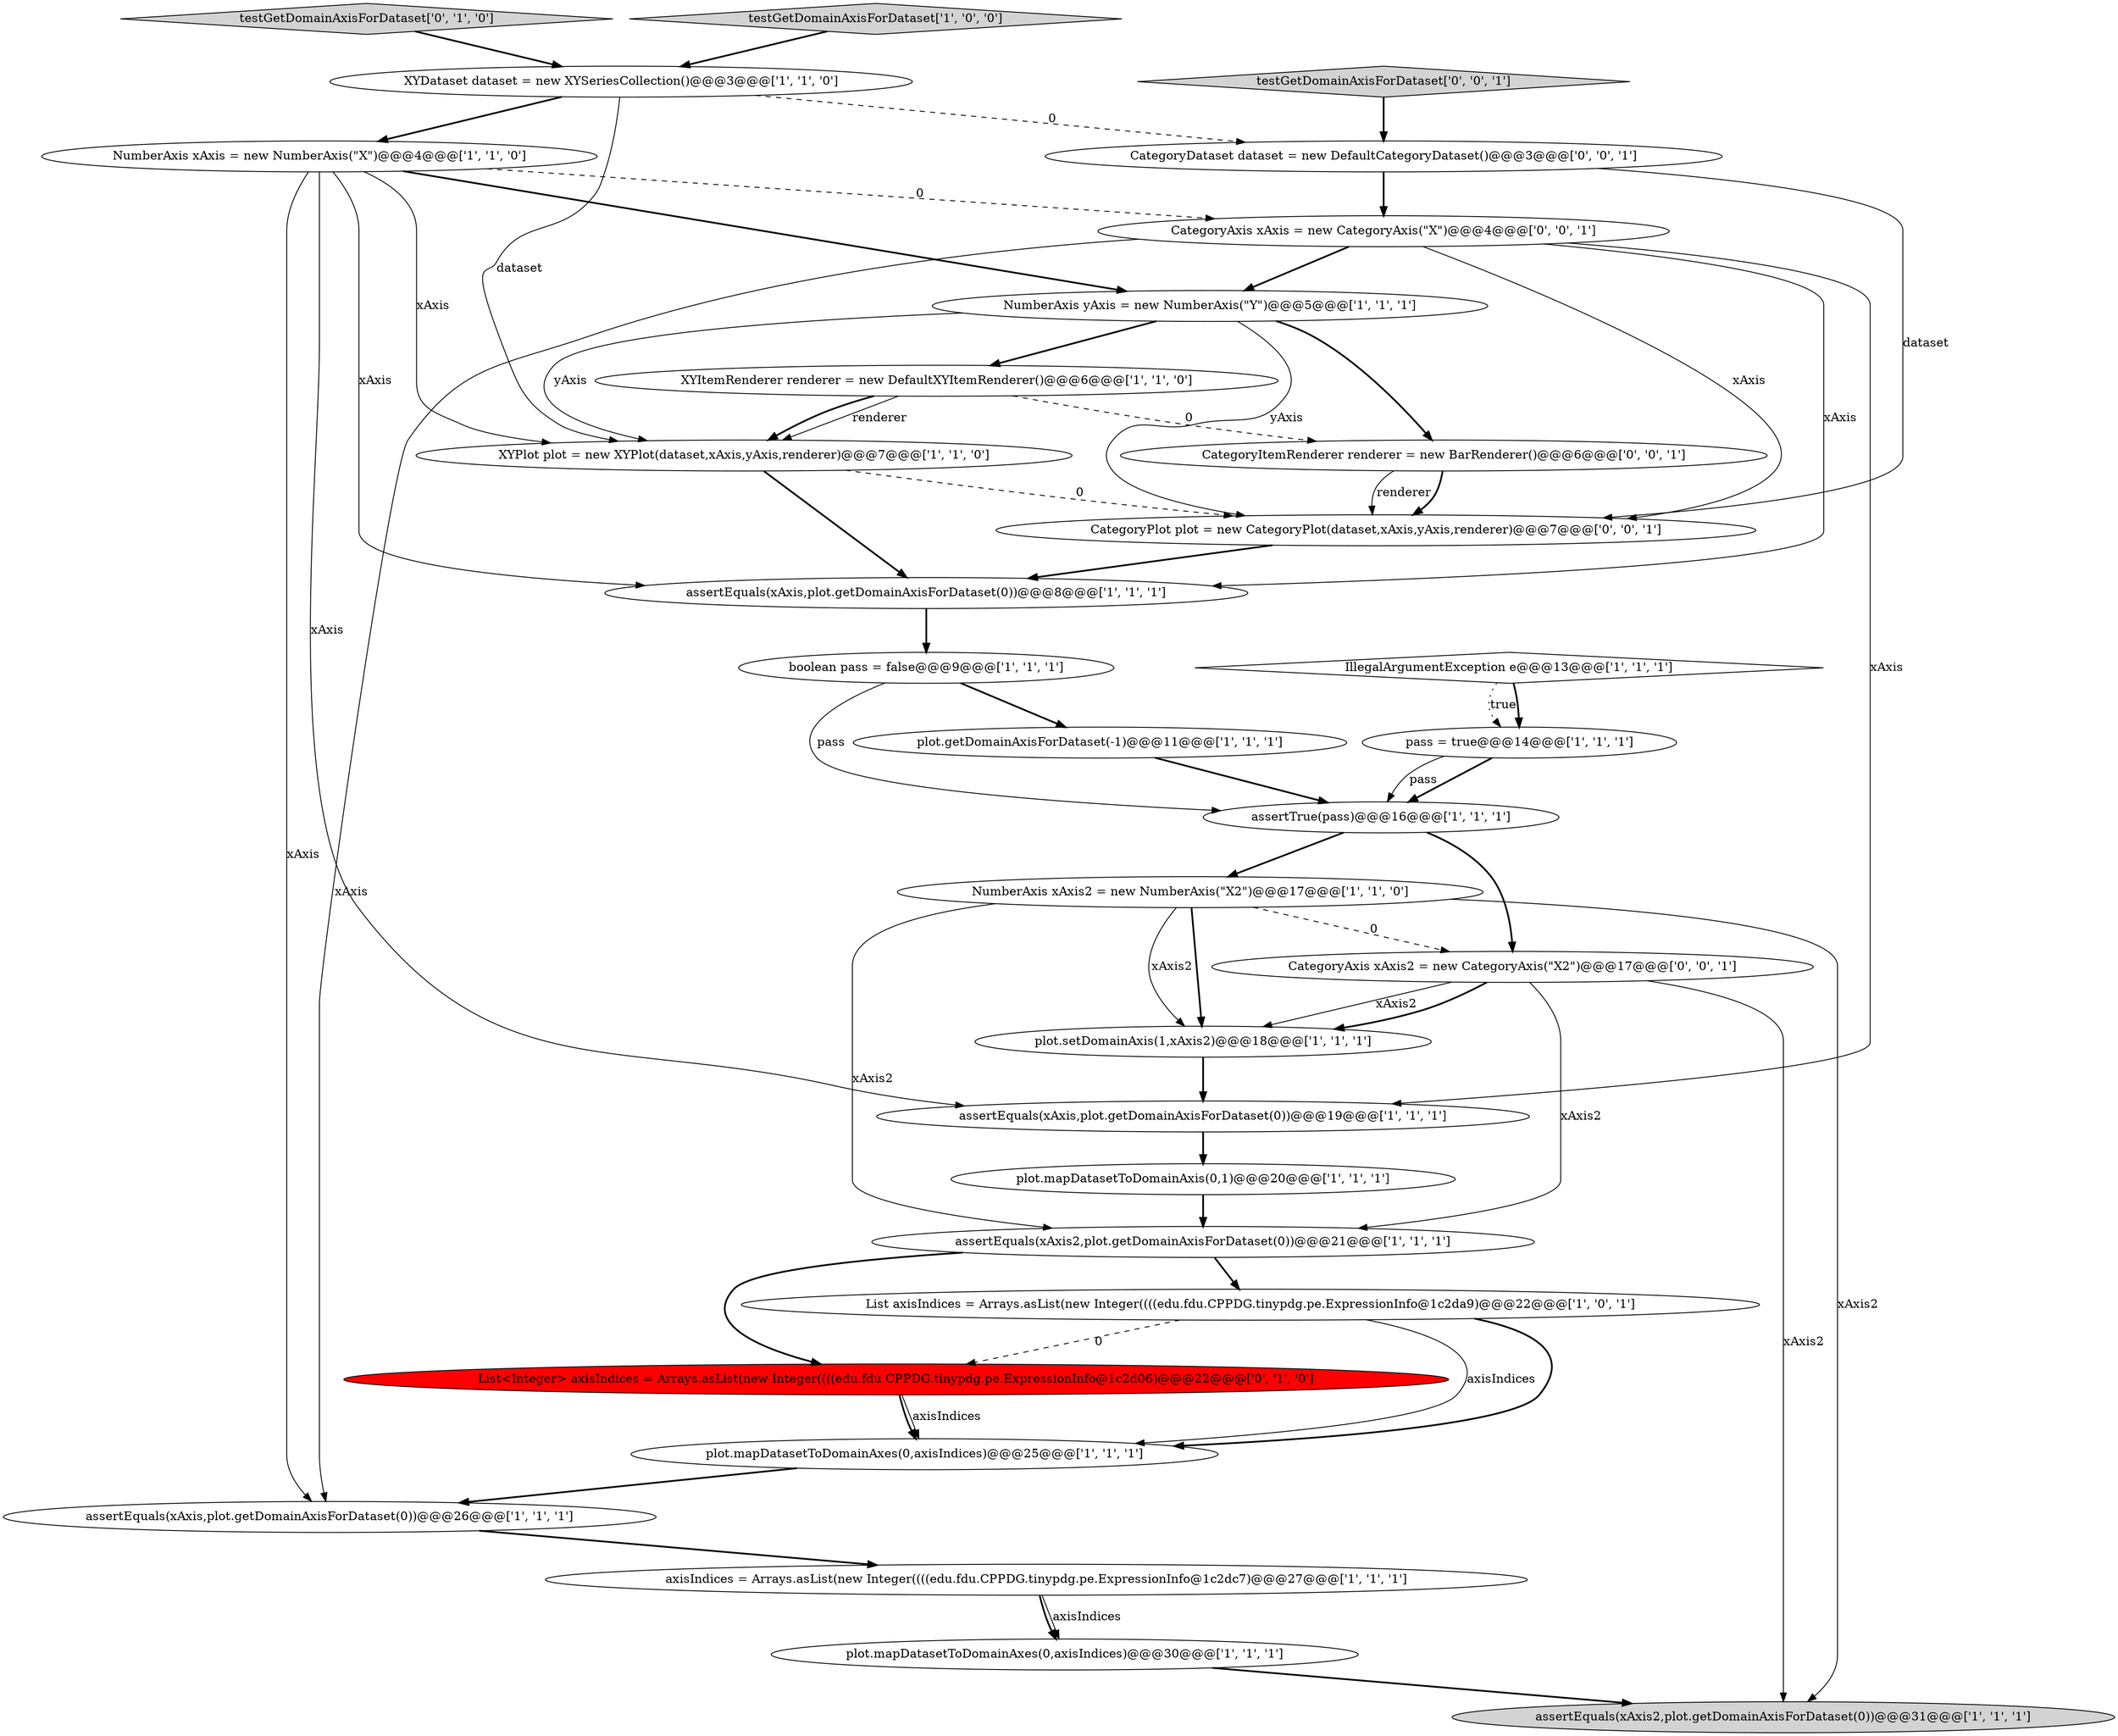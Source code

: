digraph {
4 [style = filled, label = "XYItemRenderer renderer = new DefaultXYItemRenderer()@@@6@@@['1', '1', '0']", fillcolor = white, shape = ellipse image = "AAA0AAABBB1BBB"];
9 [style = filled, label = "assertTrue(pass)@@@16@@@['1', '1', '1']", fillcolor = white, shape = ellipse image = "AAA0AAABBB1BBB"];
28 [style = filled, label = "CategoryItemRenderer renderer = new BarRenderer()@@@6@@@['0', '0', '1']", fillcolor = white, shape = ellipse image = "AAA0AAABBB3BBB"];
1 [style = filled, label = "NumberAxis xAxis = new NumberAxis(\"X\")@@@4@@@['1', '1', '0']", fillcolor = white, shape = ellipse image = "AAA0AAABBB1BBB"];
7 [style = filled, label = "plot.mapDatasetToDomainAxis(0,1)@@@20@@@['1', '1', '1']", fillcolor = white, shape = ellipse image = "AAA0AAABBB1BBB"];
8 [style = filled, label = "axisIndices = Arrays.asList(new Integer((((edu.fdu.CPPDG.tinypdg.pe.ExpressionInfo@1c2dc7)@@@27@@@['1', '1', '1']", fillcolor = white, shape = ellipse image = "AAA0AAABBB1BBB"];
11 [style = filled, label = "XYPlot plot = new XYPlot(dataset,xAxis,yAxis,renderer)@@@7@@@['1', '1', '0']", fillcolor = white, shape = ellipse image = "AAA0AAABBB1BBB"];
14 [style = filled, label = "assertEquals(xAxis2,plot.getDomainAxisForDataset(0))@@@21@@@['1', '1', '1']", fillcolor = white, shape = ellipse image = "AAA0AAABBB1BBB"];
23 [style = filled, label = "List<Integer> axisIndices = Arrays.asList(new Integer((((edu.fdu.CPPDG.tinypdg.pe.ExpressionInfo@1c2d06)@@@22@@@['0', '1', '0']", fillcolor = red, shape = ellipse image = "AAA1AAABBB2BBB"];
2 [style = filled, label = "List axisIndices = Arrays.asList(new Integer((((edu.fdu.CPPDG.tinypdg.pe.ExpressionInfo@1c2da9)@@@22@@@['1', '0', '1']", fillcolor = white, shape = ellipse image = "AAA0AAABBB1BBB"];
30 [style = filled, label = "CategoryAxis xAxis2 = new CategoryAxis(\"X2\")@@@17@@@['0', '0', '1']", fillcolor = white, shape = ellipse image = "AAA0AAABBB3BBB"];
15 [style = filled, label = "plot.getDomainAxisForDataset(-1)@@@11@@@['1', '1', '1']", fillcolor = white, shape = ellipse image = "AAA0AAABBB1BBB"];
21 [style = filled, label = "NumberAxis xAxis2 = new NumberAxis(\"X2\")@@@17@@@['1', '1', '0']", fillcolor = white, shape = ellipse image = "AAA0AAABBB1BBB"];
27 [style = filled, label = "CategoryDataset dataset = new DefaultCategoryDataset()@@@3@@@['0', '0', '1']", fillcolor = white, shape = ellipse image = "AAA0AAABBB3BBB"];
13 [style = filled, label = "assertEquals(xAxis,plot.getDomainAxisForDataset(0))@@@8@@@['1', '1', '1']", fillcolor = white, shape = ellipse image = "AAA0AAABBB1BBB"];
24 [style = filled, label = "testGetDomainAxisForDataset['0', '1', '0']", fillcolor = lightgray, shape = diamond image = "AAA0AAABBB2BBB"];
26 [style = filled, label = "CategoryAxis xAxis = new CategoryAxis(\"X\")@@@4@@@['0', '0', '1']", fillcolor = white, shape = ellipse image = "AAA0AAABBB3BBB"];
3 [style = filled, label = "testGetDomainAxisForDataset['1', '0', '0']", fillcolor = lightgray, shape = diamond image = "AAA0AAABBB1BBB"];
22 [style = filled, label = "IllegalArgumentException e@@@13@@@['1', '1', '1']", fillcolor = white, shape = diamond image = "AAA0AAABBB1BBB"];
20 [style = filled, label = "plot.mapDatasetToDomainAxes(0,axisIndices)@@@30@@@['1', '1', '1']", fillcolor = white, shape = ellipse image = "AAA0AAABBB1BBB"];
17 [style = filled, label = "assertEquals(xAxis,plot.getDomainAxisForDataset(0))@@@19@@@['1', '1', '1']", fillcolor = white, shape = ellipse image = "AAA0AAABBB1BBB"];
16 [style = filled, label = "plot.mapDatasetToDomainAxes(0,axisIndices)@@@25@@@['1', '1', '1']", fillcolor = white, shape = ellipse image = "AAA0AAABBB1BBB"];
29 [style = filled, label = "testGetDomainAxisForDataset['0', '0', '1']", fillcolor = lightgray, shape = diamond image = "AAA0AAABBB3BBB"];
12 [style = filled, label = "assertEquals(xAxis,plot.getDomainAxisForDataset(0))@@@26@@@['1', '1', '1']", fillcolor = white, shape = ellipse image = "AAA0AAABBB1BBB"];
19 [style = filled, label = "plot.setDomainAxis(1,xAxis2)@@@18@@@['1', '1', '1']", fillcolor = white, shape = ellipse image = "AAA0AAABBB1BBB"];
0 [style = filled, label = "boolean pass = false@@@9@@@['1', '1', '1']", fillcolor = white, shape = ellipse image = "AAA0AAABBB1BBB"];
6 [style = filled, label = "pass = true@@@14@@@['1', '1', '1']", fillcolor = white, shape = ellipse image = "AAA0AAABBB1BBB"];
5 [style = filled, label = "NumberAxis yAxis = new NumberAxis(\"Y\")@@@5@@@['1', '1', '1']", fillcolor = white, shape = ellipse image = "AAA0AAABBB1BBB"];
10 [style = filled, label = "XYDataset dataset = new XYSeriesCollection()@@@3@@@['1', '1', '0']", fillcolor = white, shape = ellipse image = "AAA0AAABBB1BBB"];
18 [style = filled, label = "assertEquals(xAxis2,plot.getDomainAxisForDataset(0))@@@31@@@['1', '1', '1']", fillcolor = lightgray, shape = ellipse image = "AAA0AAABBB1BBB"];
25 [style = filled, label = "CategoryPlot plot = new CategoryPlot(dataset,xAxis,yAxis,renderer)@@@7@@@['0', '0', '1']", fillcolor = white, shape = ellipse image = "AAA0AAABBB3BBB"];
1->5 [style = bold, label=""];
24->10 [style = bold, label=""];
2->23 [style = dashed, label="0"];
30->14 [style = solid, label="xAxis2"];
23->16 [style = bold, label=""];
21->14 [style = solid, label="xAxis2"];
1->17 [style = solid, label="xAxis"];
21->19 [style = bold, label=""];
1->12 [style = solid, label="xAxis"];
25->13 [style = bold, label=""];
26->5 [style = bold, label=""];
10->11 [style = solid, label="dataset"];
8->20 [style = solid, label="axisIndices"];
1->26 [style = dashed, label="0"];
21->18 [style = solid, label="xAxis2"];
26->12 [style = solid, label="xAxis"];
30->18 [style = solid, label="xAxis2"];
27->25 [style = solid, label="dataset"];
9->30 [style = bold, label=""];
19->17 [style = bold, label=""];
4->11 [style = solid, label="renderer"];
5->28 [style = bold, label=""];
10->27 [style = dashed, label="0"];
22->6 [style = dotted, label="true"];
21->19 [style = solid, label="xAxis2"];
2->16 [style = solid, label="axisIndices"];
0->15 [style = bold, label=""];
30->19 [style = solid, label="xAxis2"];
4->28 [style = dashed, label="0"];
7->14 [style = bold, label=""];
21->30 [style = dashed, label="0"];
17->7 [style = bold, label=""];
20->18 [style = bold, label=""];
3->10 [style = bold, label=""];
30->19 [style = bold, label=""];
29->27 [style = bold, label=""];
28->25 [style = solid, label="renderer"];
8->20 [style = bold, label=""];
26->13 [style = solid, label="xAxis"];
14->23 [style = bold, label=""];
26->17 [style = solid, label="xAxis"];
1->13 [style = solid, label="xAxis"];
15->9 [style = bold, label=""];
12->8 [style = bold, label=""];
5->25 [style = solid, label="yAxis"];
0->9 [style = solid, label="pass"];
11->13 [style = bold, label=""];
5->4 [style = bold, label=""];
1->11 [style = solid, label="xAxis"];
9->21 [style = bold, label=""];
11->25 [style = dashed, label="0"];
28->25 [style = bold, label=""];
23->16 [style = solid, label="axisIndices"];
13->0 [style = bold, label=""];
14->2 [style = bold, label=""];
26->25 [style = solid, label="xAxis"];
6->9 [style = bold, label=""];
4->11 [style = bold, label=""];
10->1 [style = bold, label=""];
16->12 [style = bold, label=""];
6->9 [style = solid, label="pass"];
5->11 [style = solid, label="yAxis"];
22->6 [style = bold, label=""];
27->26 [style = bold, label=""];
2->16 [style = bold, label=""];
}
